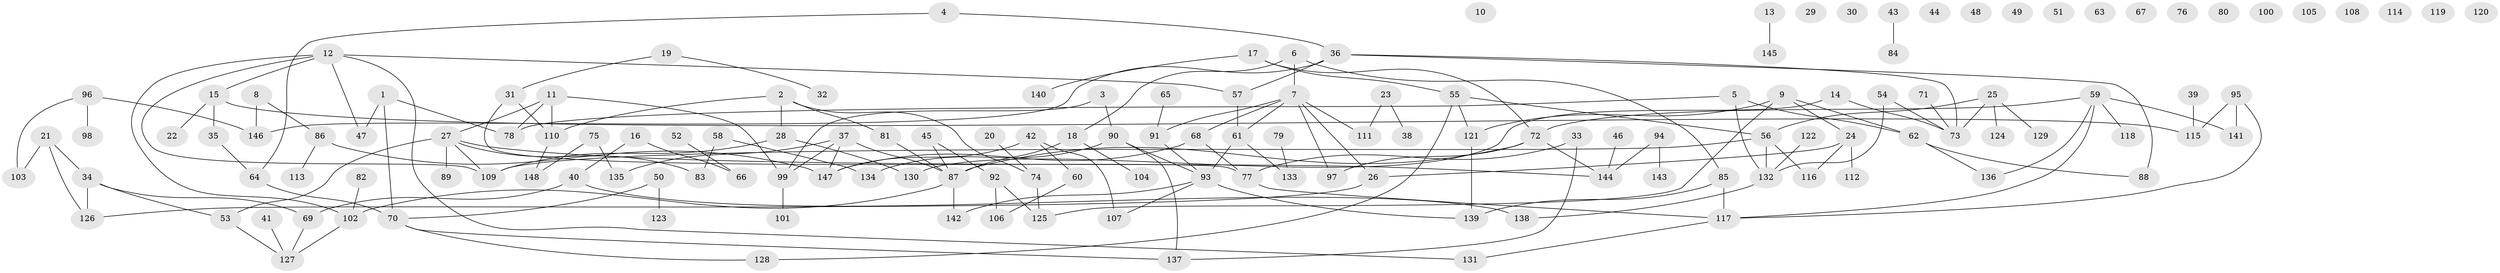 // coarse degree distribution, {8: 0.014285714285714285, 3: 0.2571428571428571, 2: 0.2571428571428571, 7: 0.02857142857142857, 4: 0.15714285714285714, 1: 0.1, 5: 0.15714285714285714, 6: 0.02857142857142857}
// Generated by graph-tools (version 1.1) at 2025/35/03/04/25 23:35:53]
// undirected, 148 vertices, 175 edges
graph export_dot {
  node [color=gray90,style=filled];
  1;
  2;
  3;
  4;
  5;
  6;
  7;
  8;
  9;
  10;
  11;
  12;
  13;
  14;
  15;
  16;
  17;
  18;
  19;
  20;
  21;
  22;
  23;
  24;
  25;
  26;
  27;
  28;
  29;
  30;
  31;
  32;
  33;
  34;
  35;
  36;
  37;
  38;
  39;
  40;
  41;
  42;
  43;
  44;
  45;
  46;
  47;
  48;
  49;
  50;
  51;
  52;
  53;
  54;
  55;
  56;
  57;
  58;
  59;
  60;
  61;
  62;
  63;
  64;
  65;
  66;
  67;
  68;
  69;
  70;
  71;
  72;
  73;
  74;
  75;
  76;
  77;
  78;
  79;
  80;
  81;
  82;
  83;
  84;
  85;
  86;
  87;
  88;
  89;
  90;
  91;
  92;
  93;
  94;
  95;
  96;
  97;
  98;
  99;
  100;
  101;
  102;
  103;
  104;
  105;
  106;
  107;
  108;
  109;
  110;
  111;
  112;
  113;
  114;
  115;
  116;
  117;
  118;
  119;
  120;
  121;
  122;
  123;
  124;
  125;
  126;
  127;
  128;
  129;
  130;
  131;
  132;
  133;
  134;
  135;
  136;
  137;
  138;
  139;
  140;
  141;
  142;
  143;
  144;
  145;
  146;
  147;
  148;
  1 -- 47;
  1 -- 70;
  1 -- 78;
  2 -- 28;
  2 -- 74;
  2 -- 81;
  2 -- 110;
  3 -- 90;
  3 -- 99;
  4 -- 36;
  4 -- 64;
  5 -- 62;
  5 -- 78;
  5 -- 132;
  6 -- 7;
  6 -- 18;
  6 -- 85;
  7 -- 26;
  7 -- 61;
  7 -- 68;
  7 -- 91;
  7 -- 97;
  7 -- 111;
  8 -- 86;
  8 -- 146;
  9 -- 24;
  9 -- 62;
  9 -- 121;
  9 -- 125;
  11 -- 27;
  11 -- 78;
  11 -- 99;
  11 -- 110;
  12 -- 15;
  12 -- 47;
  12 -- 57;
  12 -- 102;
  12 -- 109;
  12 -- 131;
  13 -- 145;
  14 -- 73;
  14 -- 130;
  15 -- 22;
  15 -- 35;
  15 -- 115;
  16 -- 40;
  16 -- 66;
  17 -- 55;
  17 -- 72;
  17 -- 140;
  18 -- 87;
  18 -- 104;
  19 -- 31;
  19 -- 32;
  20 -- 74;
  21 -- 34;
  21 -- 103;
  21 -- 126;
  23 -- 38;
  23 -- 111;
  24 -- 26;
  24 -- 112;
  24 -- 116;
  25 -- 56;
  25 -- 73;
  25 -- 124;
  25 -- 129;
  26 -- 126;
  27 -- 53;
  27 -- 83;
  27 -- 89;
  27 -- 109;
  27 -- 144;
  28 -- 109;
  28 -- 130;
  31 -- 77;
  31 -- 110;
  33 -- 77;
  33 -- 137;
  34 -- 53;
  34 -- 69;
  34 -- 126;
  35 -- 64;
  36 -- 57;
  36 -- 73;
  36 -- 88;
  36 -- 146;
  37 -- 87;
  37 -- 99;
  37 -- 135;
  37 -- 147;
  39 -- 115;
  40 -- 69;
  40 -- 138;
  41 -- 127;
  42 -- 60;
  42 -- 107;
  42 -- 147;
  43 -- 84;
  45 -- 87;
  45 -- 92;
  46 -- 144;
  50 -- 70;
  50 -- 123;
  52 -- 66;
  53 -- 127;
  54 -- 73;
  54 -- 132;
  55 -- 56;
  55 -- 121;
  55 -- 128;
  56 -- 109;
  56 -- 116;
  56 -- 132;
  57 -- 61;
  58 -- 83;
  58 -- 134;
  59 -- 72;
  59 -- 117;
  59 -- 118;
  59 -- 136;
  59 -- 141;
  60 -- 106;
  61 -- 93;
  61 -- 133;
  62 -- 88;
  62 -- 136;
  64 -- 70;
  65 -- 91;
  68 -- 77;
  68 -- 147;
  69 -- 127;
  70 -- 128;
  70 -- 137;
  71 -- 73;
  72 -- 87;
  72 -- 97;
  72 -- 144;
  74 -- 125;
  75 -- 135;
  75 -- 148;
  77 -- 117;
  79 -- 133;
  81 -- 87;
  82 -- 102;
  85 -- 117;
  85 -- 139;
  86 -- 113;
  86 -- 147;
  87 -- 102;
  87 -- 142;
  90 -- 93;
  90 -- 134;
  90 -- 137;
  91 -- 93;
  92 -- 106;
  92 -- 125;
  93 -- 107;
  93 -- 139;
  93 -- 142;
  94 -- 143;
  94 -- 144;
  95 -- 115;
  95 -- 117;
  95 -- 141;
  96 -- 98;
  96 -- 103;
  96 -- 146;
  99 -- 101;
  102 -- 127;
  110 -- 148;
  117 -- 131;
  121 -- 139;
  122 -- 132;
  132 -- 138;
}
